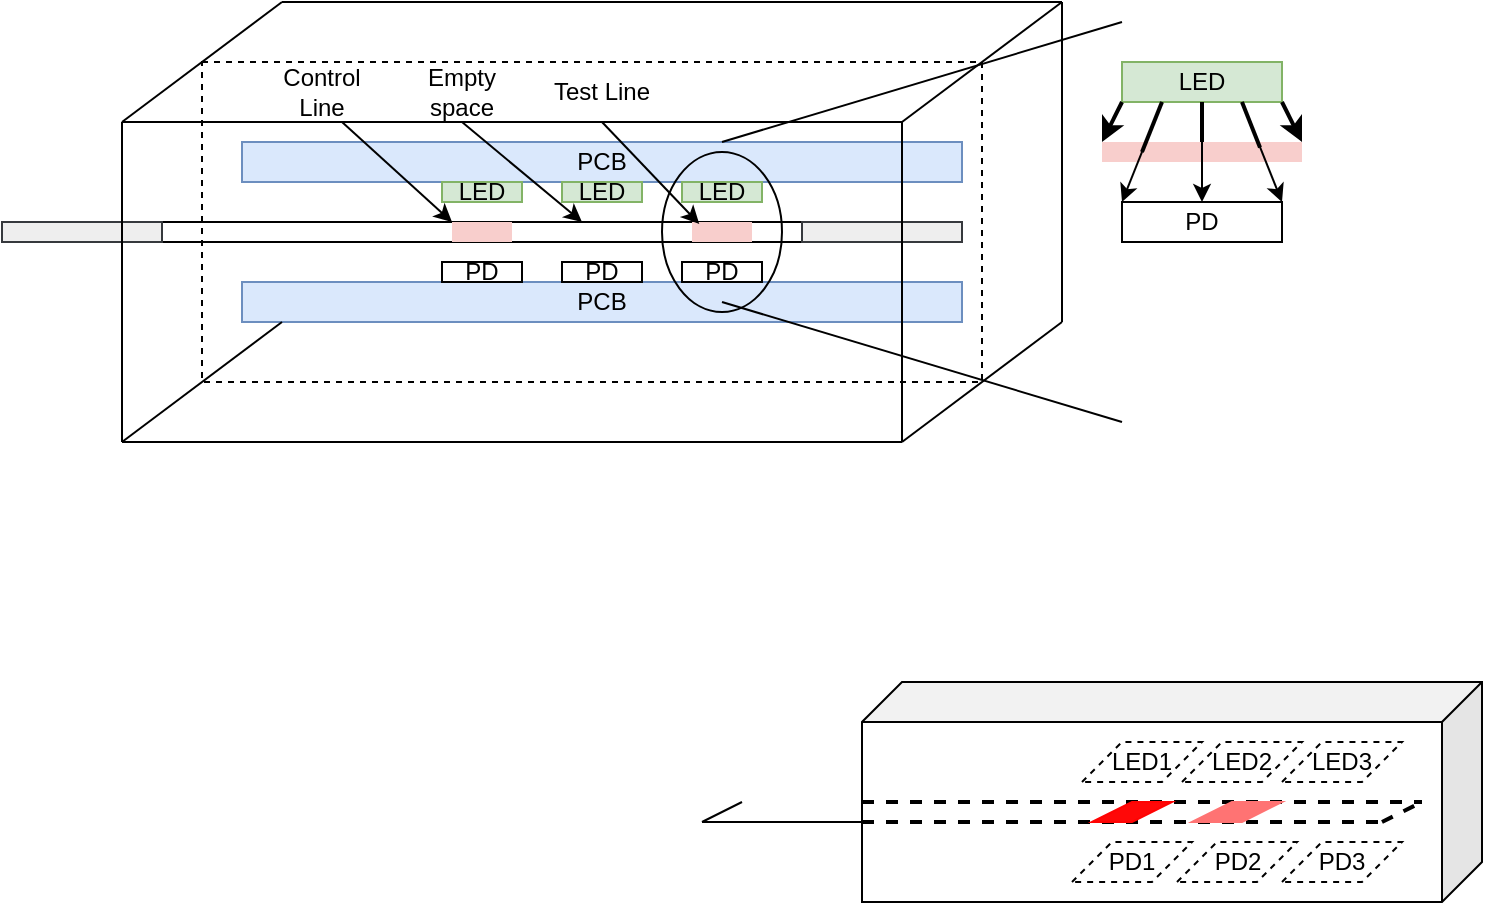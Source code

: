 <mxfile version="24.8.4">
  <diagram name="Page-1" id="j7T6NGG3GoHsyrLyzwOY">
    <mxGraphModel dx="1071" dy="130" grid="1" gridSize="10" guides="1" tooltips="1" connect="1" arrows="1" fold="1" page="1" pageScale="1" pageWidth="850" pageHeight="1100" math="0" shadow="0">
      <root>
        <mxCell id="0" />
        <mxCell id="1" parent="0" />
        <mxCell id="QMfvay3PGGada1sOEVhF-32" value="" style="endArrow=none;html=1;rounded=0;exitX=0;exitY=0;exitDx=0;exitDy=0;" edge="1" parent="1">
          <mxGeometry width="50" height="50" relative="1" as="geometry">
            <mxPoint x="-20.0" y="110.0" as="sourcePoint" />
            <mxPoint x="60" y="50" as="targetPoint" />
          </mxGeometry>
        </mxCell>
        <mxCell id="QMfvay3PGGada1sOEVhF-35" value="" style="group" vertex="1" connectable="0" parent="1">
          <mxGeometry x="270" y="390" width="390" height="110" as="geometry" />
        </mxCell>
        <mxCell id="mrA0lmvgg_kLuKlWX1mX-6" value="" style="shape=cube;whiteSpace=wrap;html=1;boundedLbl=1;backgroundOutline=1;darkOpacity=0.05;darkOpacity2=0.1;fillColor=none;direction=east;flipH=1;" parent="QMfvay3PGGada1sOEVhF-35" vertex="1">
          <mxGeometry x="80" width="310" height="110" as="geometry" />
        </mxCell>
        <mxCell id="mrA0lmvgg_kLuKlWX1mX-8" value="LED1" style="shape=parallelogram;perimeter=parallelogramPerimeter;whiteSpace=wrap;html=1;fixedSize=1;dashed=1;" parent="QMfvay3PGGada1sOEVhF-35" vertex="1">
          <mxGeometry x="190" y="30" width="60" height="20" as="geometry" />
        </mxCell>
        <mxCell id="mrA0lmvgg_kLuKlWX1mX-9" value="LED2" style="shape=parallelogram;perimeter=parallelogramPerimeter;whiteSpace=wrap;html=1;fixedSize=1;dashed=1;" parent="QMfvay3PGGada1sOEVhF-35" vertex="1">
          <mxGeometry x="240" y="30" width="60" height="20" as="geometry" />
        </mxCell>
        <mxCell id="mrA0lmvgg_kLuKlWX1mX-10" value="LED3" style="shape=parallelogram;perimeter=parallelogramPerimeter;whiteSpace=wrap;html=1;fixedSize=1;dashed=1;" parent="QMfvay3PGGada1sOEVhF-35" vertex="1">
          <mxGeometry x="290" y="30" width="60" height="20" as="geometry" />
        </mxCell>
        <mxCell id="mrA0lmvgg_kLuKlWX1mX-12" value="PD1" style="shape=parallelogram;perimeter=parallelogramPerimeter;whiteSpace=wrap;html=1;fixedSize=1;dashed=1;" parent="QMfvay3PGGada1sOEVhF-35" vertex="1">
          <mxGeometry x="185" y="80" width="60" height="20" as="geometry" />
        </mxCell>
        <mxCell id="mrA0lmvgg_kLuKlWX1mX-13" value="PD2" style="shape=parallelogram;perimeter=parallelogramPerimeter;whiteSpace=wrap;html=1;fixedSize=1;dashed=1;" parent="QMfvay3PGGada1sOEVhF-35" vertex="1">
          <mxGeometry x="237.5" y="80" width="60" height="20" as="geometry" />
        </mxCell>
        <mxCell id="mrA0lmvgg_kLuKlWX1mX-14" value="PD3" style="shape=parallelogram;perimeter=parallelogramPerimeter;whiteSpace=wrap;html=1;fixedSize=1;dashed=1;" parent="QMfvay3PGGada1sOEVhF-35" vertex="1">
          <mxGeometry x="290" y="80" width="60" height="20" as="geometry" />
        </mxCell>
        <mxCell id="mrA0lmvgg_kLuKlWX1mX-22" value="" style="endArrow=none;dashed=1;html=1;strokeWidth=2;rounded=0;" parent="QMfvay3PGGada1sOEVhF-35" edge="1">
          <mxGeometry width="50" height="50" relative="1" as="geometry">
            <mxPoint x="80" y="60" as="sourcePoint" />
            <mxPoint x="360" y="60" as="targetPoint" />
          </mxGeometry>
        </mxCell>
        <mxCell id="mrA0lmvgg_kLuKlWX1mX-23" value="&lt;span style=&quot;color: rgba(0, 0, 0, 0); font-family: monospace; font-size: 0px; text-align: start; background-color: rgb(251, 251, 251);&quot;&gt;%3CmxGraphModel%3E%3Croot%3E%3CmxCell%20id%3D%220%22%2F%3E%3CmxCell%20id%3D%221%22%20parent%3D%220%22%2F%3E%3CmxCell%20id%3D%222%22%20value%3D%22%22%20style%3D%22endArrow%3Dnone%3Bdashed%3D1%3Bhtml%3D1%3BdashPattern%3D1%203%3BstrokeWidth%3D2%3Brounded%3D0%3B%22%20edge%3D%221%22%20parent%3D%221%22%3E%3CmxGeometry%20width%3D%2250%22%20height%3D%2250%22%20relative%3D%221%22%20as%3D%22geometry%22%3E%3CmxPoint%20x%3D%22480%22%20y%3D%22360%22%20as%3D%22sourcePoint%22%2F%3E%3CmxPoint%20x%3D%22760%22%20y%3D%22360%22%20as%3D%22targetPoint%22%2F%3E%3C%2FmxGeometry%3E%3C%2FmxCell%3E%3C%2Froot%3E%3C%2FmxGraphModel%3E&lt;/span&gt;" style="edgeLabel;html=1;align=center;verticalAlign=middle;resizable=0;points=[];" parent="mrA0lmvgg_kLuKlWX1mX-22" vertex="1" connectable="0">
          <mxGeometry x="-0.611" y="-3" relative="1" as="geometry">
            <mxPoint x="16" as="offset" />
          </mxGeometry>
        </mxCell>
        <mxCell id="mrA0lmvgg_kLuKlWX1mX-24" value="" style="endArrow=none;dashed=1;html=1;strokeWidth=2;rounded=0;" parent="QMfvay3PGGada1sOEVhF-35" edge="1">
          <mxGeometry width="50" height="50" relative="1" as="geometry">
            <mxPoint x="80" y="70" as="sourcePoint" />
            <mxPoint x="340" y="70" as="targetPoint" />
          </mxGeometry>
        </mxCell>
        <mxCell id="mrA0lmvgg_kLuKlWX1mX-25" value="&lt;span style=&quot;color: rgba(0, 0, 0, 0); font-family: monospace; font-size: 0px; text-align: start; background-color: rgb(251, 251, 251);&quot;&gt;%3CmxGraphModel%3E%3Croot%3E%3CmxCell%20id%3D%220%22%2F%3E%3CmxCell%20id%3D%221%22%20parent%3D%220%22%2F%3E%3CmxCell%20id%3D%222%22%20value%3D%22%22%20style%3D%22endArrow%3Dnone%3Bdashed%3D1%3Bhtml%3D1%3BdashPattern%3D1%203%3BstrokeWidth%3D2%3Brounded%3D0%3B%22%20edge%3D%221%22%20parent%3D%221%22%3E%3CmxGeometry%20width%3D%2250%22%20height%3D%2250%22%20relative%3D%221%22%20as%3D%22geometry%22%3E%3CmxPoint%20x%3D%22480%22%20y%3D%22360%22%20as%3D%22sourcePoint%22%2F%3E%3CmxPoint%20x%3D%22760%22%20y%3D%22360%22%20as%3D%22targetPoint%22%2F%3E%3C%2FmxGeometry%3E%3C%2FmxCell%3E%3C%2Froot%3E%3C%2FmxGraphModel%3E&lt;/span&gt;" style="edgeLabel;html=1;align=center;verticalAlign=middle;resizable=0;points=[];" parent="mrA0lmvgg_kLuKlWX1mX-24" vertex="1" connectable="0">
          <mxGeometry x="-0.611" y="-3" relative="1" as="geometry">
            <mxPoint x="16" as="offset" />
          </mxGeometry>
        </mxCell>
        <mxCell id="mrA0lmvgg_kLuKlWX1mX-30" value="" style="endArrow=none;dashed=1;html=1;strokeWidth=2;rounded=0;" parent="QMfvay3PGGada1sOEVhF-35" edge="1">
          <mxGeometry width="50" height="50" relative="1" as="geometry">
            <mxPoint x="340" y="70" as="sourcePoint" />
            <mxPoint x="360" y="60" as="targetPoint" />
          </mxGeometry>
        </mxCell>
        <mxCell id="mrA0lmvgg_kLuKlWX1mX-31" value="&lt;span style=&quot;color: rgba(0, 0, 0, 0); font-family: monospace; font-size: 0px; text-align: start; background-color: rgb(251, 251, 251);&quot;&gt;%3CmxGraphModel%3E%3Croot%3E%3CmxCell%20id%3D%220%22%2F%3E%3CmxCell%20id%3D%221%22%20parent%3D%220%22%2F%3E%3CmxCell%20id%3D%222%22%20value%3D%22%22%20style%3D%22endArrow%3Dnone%3Bdashed%3D1%3Bhtml%3D1%3BdashPattern%3D1%203%3BstrokeWidth%3D2%3Brounded%3D0%3B%22%20edge%3D%221%22%20parent%3D%221%22%3E%3CmxGeometry%20width%3D%2250%22%20height%3D%2250%22%20relative%3D%221%22%20as%3D%22geometry%22%3E%3CmxPoint%20x%3D%22480%22%20y%3D%22360%22%20as%3D%22sourcePoint%22%2F%3E%3CmxPoint%20x%3D%22760%22%20y%3D%22360%22%20as%3D%22targetPoint%22%2F%3E%3C%2FmxGeometry%3E%3C%2FmxCell%3E%3C%2Froot%3E%3C%2FmxGraphModel%3E&lt;/span&gt;" style="edgeLabel;html=1;align=center;verticalAlign=middle;resizable=0;points=[];" parent="mrA0lmvgg_kLuKlWX1mX-30" vertex="1" connectable="0">
          <mxGeometry x="-0.611" y="-3" relative="1" as="geometry">
            <mxPoint x="16" as="offset" />
          </mxGeometry>
        </mxCell>
        <mxCell id="mrA0lmvgg_kLuKlWX1mX-34" value="" style="endArrow=none;html=1;rounded=0;" parent="QMfvay3PGGada1sOEVhF-35" edge="1">
          <mxGeometry width="50" height="50" relative="1" as="geometry">
            <mxPoint x="20" y="70" as="sourcePoint" />
            <mxPoint x="80" y="70" as="targetPoint" />
            <Array as="points">
              <mxPoint y="70" />
            </Array>
          </mxGeometry>
        </mxCell>
        <mxCell id="mrA0lmvgg_kLuKlWX1mX-35" value="" style="endArrow=none;html=1;rounded=0;" parent="QMfvay3PGGada1sOEVhF-35" edge="1">
          <mxGeometry width="50" height="50" relative="1" as="geometry">
            <mxPoint y="70" as="sourcePoint" />
            <mxPoint x="20" y="60" as="targetPoint" />
          </mxGeometry>
        </mxCell>
        <mxCell id="mrA0lmvgg_kLuKlWX1mX-37" value="" style="shape=parallelogram;perimeter=parallelogramPerimeter;whiteSpace=wrap;html=1;fixedSize=1;strokeColor=#FF0303;fillColor=#FF0808;" parent="QMfvay3PGGada1sOEVhF-35" vertex="1">
          <mxGeometry x="195" y="60" width="40" height="10" as="geometry" />
        </mxCell>
        <mxCell id="mrA0lmvgg_kLuKlWX1mX-40" value="" style="shape=parallelogram;perimeter=parallelogramPerimeter;whiteSpace=wrap;html=1;fixedSize=1;strokeColor=#FF7373;fillColor=#FF7373;" parent="QMfvay3PGGada1sOEVhF-35" vertex="1">
          <mxGeometry x="245" y="60" width="45" height="10" as="geometry" />
        </mxCell>
        <mxCell id="QMfvay3PGGada1sOEVhF-36" value="" style="endArrow=none;html=1;rounded=0;" edge="1" parent="1">
          <mxGeometry width="50" height="50" relative="1" as="geometry">
            <mxPoint x="450" y="210" as="sourcePoint" />
            <mxPoint x="450" y="50" as="targetPoint" />
          </mxGeometry>
        </mxCell>
        <mxCell id="QMfvay3PGGada1sOEVhF-37" value="" style="endArrow=none;html=1;rounded=0;" edge="1" parent="1">
          <mxGeometry width="50" height="50" relative="1" as="geometry">
            <mxPoint x="60" y="50" as="sourcePoint" />
            <mxPoint x="450" y="50" as="targetPoint" />
          </mxGeometry>
        </mxCell>
        <mxCell id="QMfvay3PGGada1sOEVhF-40" value="PCB" style="rounded=0;whiteSpace=wrap;html=1;fillColor=#dae8fc;strokeColor=#6c8ebf;" vertex="1" parent="1">
          <mxGeometry x="40" y="120" width="360" height="20" as="geometry" />
        </mxCell>
        <mxCell id="QMfvay3PGGada1sOEVhF-41" value="LED" style="rounded=0;whiteSpace=wrap;html=1;fillColor=#d5e8d4;strokeColor=#82b366;" vertex="1" parent="1">
          <mxGeometry x="260" y="140" width="40" height="10" as="geometry" />
        </mxCell>
        <mxCell id="QMfvay3PGGada1sOEVhF-42" value="LED" style="rounded=0;whiteSpace=wrap;html=1;fillColor=#d5e8d4;strokeColor=#82b366;" vertex="1" parent="1">
          <mxGeometry x="200" y="140" width="40" height="10" as="geometry" />
        </mxCell>
        <mxCell id="QMfvay3PGGada1sOEVhF-43" value="LED" style="rounded=0;whiteSpace=wrap;html=1;fillColor=#d5e8d4;strokeColor=#82b366;" vertex="1" parent="1">
          <mxGeometry x="140" y="140" width="40" height="10" as="geometry" />
        </mxCell>
        <mxCell id="QMfvay3PGGada1sOEVhF-44" value="PCB" style="rounded=0;whiteSpace=wrap;html=1;fillColor=#dae8fc;strokeColor=#6c8ebf;" vertex="1" parent="1">
          <mxGeometry x="40" y="190" width="360" height="20" as="geometry" />
        </mxCell>
        <mxCell id="QMfvay3PGGada1sOEVhF-45" value="PD" style="rounded=0;whiteSpace=wrap;html=1;" vertex="1" parent="1">
          <mxGeometry x="140" y="180" width="40" height="10" as="geometry" />
        </mxCell>
        <mxCell id="QMfvay3PGGada1sOEVhF-46" value="" style="rounded=0;whiteSpace=wrap;html=1;" vertex="1" parent="1">
          <mxGeometry y="160" width="320" height="10" as="geometry" />
        </mxCell>
        <mxCell id="QMfvay3PGGada1sOEVhF-47" value="PD" style="rounded=0;whiteSpace=wrap;html=1;" vertex="1" parent="1">
          <mxGeometry x="200" y="180" width="40" height="10" as="geometry" />
        </mxCell>
        <mxCell id="QMfvay3PGGada1sOEVhF-48" value="PD" style="rounded=0;whiteSpace=wrap;html=1;" vertex="1" parent="1">
          <mxGeometry x="260" y="180" width="40" height="10" as="geometry" />
        </mxCell>
        <mxCell id="QMfvay3PGGada1sOEVhF-49" value="" style="rounded=0;whiteSpace=wrap;html=1;fillColor=#f8cecc;strokeColor=none;" vertex="1" parent="1">
          <mxGeometry x="145" y="160" width="30" height="10" as="geometry" />
        </mxCell>
        <mxCell id="QMfvay3PGGada1sOEVhF-50" value="" style="rounded=0;whiteSpace=wrap;html=1;fillColor=#f8cecc;strokeColor=none;" vertex="1" parent="1">
          <mxGeometry x="265" y="160" width="30" height="10" as="geometry" />
        </mxCell>
        <mxCell id="QMfvay3PGGada1sOEVhF-51" value="" style="endArrow=classic;html=1;rounded=0;entryX=0;entryY=0;entryDx=0;entryDy=0;" edge="1" parent="1" target="QMfvay3PGGada1sOEVhF-49">
          <mxGeometry width="50" height="50" relative="1" as="geometry">
            <mxPoint x="90" y="110" as="sourcePoint" />
            <mxPoint x="160" y="170" as="targetPoint" />
          </mxGeometry>
        </mxCell>
        <mxCell id="QMfvay3PGGada1sOEVhF-52" value="" style="endArrow=classic;html=1;rounded=0;entryX=0.121;entryY=0.1;entryDx=0;entryDy=0;entryPerimeter=0;" edge="1" parent="1" target="QMfvay3PGGada1sOEVhF-50">
          <mxGeometry width="50" height="50" relative="1" as="geometry">
            <mxPoint x="220" y="110" as="sourcePoint" />
            <mxPoint x="280" y="170" as="targetPoint" />
          </mxGeometry>
        </mxCell>
        <mxCell id="QMfvay3PGGada1sOEVhF-53" value="" style="endArrow=classic;html=1;rounded=0;" edge="1" parent="1">
          <mxGeometry width="50" height="50" relative="1" as="geometry">
            <mxPoint x="150" y="110" as="sourcePoint" />
            <mxPoint x="210" y="160" as="targetPoint" />
          </mxGeometry>
        </mxCell>
        <mxCell id="QMfvay3PGGada1sOEVhF-54" value="Control Line" style="text;html=1;align=center;verticalAlign=middle;whiteSpace=wrap;rounded=0;" vertex="1" parent="1">
          <mxGeometry x="50" y="80" width="60" height="30" as="geometry" />
        </mxCell>
        <mxCell id="QMfvay3PGGada1sOEVhF-55" value="Test Line" style="text;html=1;align=center;verticalAlign=middle;whiteSpace=wrap;rounded=0;" vertex="1" parent="1">
          <mxGeometry x="190" y="80" width="60" height="30" as="geometry" />
        </mxCell>
        <mxCell id="QMfvay3PGGada1sOEVhF-56" value="Empty space" style="text;html=1;align=center;verticalAlign=middle;whiteSpace=wrap;rounded=0;" vertex="1" parent="1">
          <mxGeometry x="120" y="80" width="60" height="30" as="geometry" />
        </mxCell>
        <mxCell id="QMfvay3PGGada1sOEVhF-57" value="" style="rounded=0;whiteSpace=wrap;html=1;fillColor=#eeeeee;strokeColor=#36393d;" vertex="1" parent="1">
          <mxGeometry x="320" y="160" width="80" height="10" as="geometry" />
        </mxCell>
        <mxCell id="QMfvay3PGGada1sOEVhF-58" value="" style="rounded=0;whiteSpace=wrap;html=1;fillColor=#eeeeee;strokeColor=#36393d;" vertex="1" parent="1">
          <mxGeometry x="-80" y="160" width="80" height="10" as="geometry" />
        </mxCell>
        <mxCell id="QMfvay3PGGada1sOEVhF-59" value="" style="rounded=0;whiteSpace=wrap;html=1;fillColor=none;dashed=1;" vertex="1" parent="1">
          <mxGeometry x="20" y="80" width="390" height="160" as="geometry" />
        </mxCell>
        <mxCell id="QMfvay3PGGada1sOEVhF-81" value="" style="endArrow=none;html=1;rounded=0;exitX=0;exitY=0;exitDx=0;exitDy=0;" edge="1" parent="1">
          <mxGeometry width="50" height="50" relative="1" as="geometry">
            <mxPoint x="370.0" y="110.0" as="sourcePoint" />
            <mxPoint x="450" y="50" as="targetPoint" />
          </mxGeometry>
        </mxCell>
        <mxCell id="QMfvay3PGGada1sOEVhF-82" value="" style="endArrow=none;html=1;rounded=0;exitX=0;exitY=0;exitDx=0;exitDy=0;" edge="1" parent="1">
          <mxGeometry width="50" height="50" relative="1" as="geometry">
            <mxPoint x="370.0" y="270.0" as="sourcePoint" />
            <mxPoint x="450" y="210" as="targetPoint" />
          </mxGeometry>
        </mxCell>
        <mxCell id="QMfvay3PGGada1sOEVhF-83" value="" style="endArrow=none;html=1;rounded=0;exitX=0;exitY=0;exitDx=0;exitDy=0;" edge="1" parent="1">
          <mxGeometry width="50" height="50" relative="1" as="geometry">
            <mxPoint x="-20.0" y="270.0" as="sourcePoint" />
            <mxPoint x="60" y="210" as="targetPoint" />
          </mxGeometry>
        </mxCell>
        <mxCell id="QMfvay3PGGada1sOEVhF-84" value="" style="endArrow=none;html=1;rounded=0;" edge="1" parent="1">
          <mxGeometry width="50" height="50" relative="1" as="geometry">
            <mxPoint x="-20" y="270" as="sourcePoint" />
            <mxPoint x="370" y="270" as="targetPoint" />
          </mxGeometry>
        </mxCell>
        <mxCell id="QMfvay3PGGada1sOEVhF-85" value="" style="endArrow=none;html=1;rounded=0;" edge="1" parent="1">
          <mxGeometry width="50" height="50" relative="1" as="geometry">
            <mxPoint x="-20" y="110" as="sourcePoint" />
            <mxPoint x="370" y="110" as="targetPoint" />
          </mxGeometry>
        </mxCell>
        <mxCell id="QMfvay3PGGada1sOEVhF-86" value="" style="endArrow=none;html=1;rounded=0;" edge="1" parent="1">
          <mxGeometry width="50" height="50" relative="1" as="geometry">
            <mxPoint x="370" y="270" as="sourcePoint" />
            <mxPoint x="370" y="110" as="targetPoint" />
          </mxGeometry>
        </mxCell>
        <mxCell id="QMfvay3PGGada1sOEVhF-87" value="" style="endArrow=none;html=1;rounded=0;" edge="1" parent="1">
          <mxGeometry width="50" height="50" relative="1" as="geometry">
            <mxPoint x="-20" y="270" as="sourcePoint" />
            <mxPoint x="-20" y="110" as="targetPoint" />
          </mxGeometry>
        </mxCell>
        <mxCell id="QMfvay3PGGada1sOEVhF-94" value="" style="ellipse;whiteSpace=wrap;html=1;fillColor=none;" vertex="1" parent="1">
          <mxGeometry x="250" y="125" width="60" height="80" as="geometry" />
        </mxCell>
        <mxCell id="QMfvay3PGGada1sOEVhF-95" value="" style="endArrow=none;html=1;rounded=0;" edge="1" parent="1">
          <mxGeometry width="50" height="50" relative="1" as="geometry">
            <mxPoint x="280" y="120" as="sourcePoint" />
            <mxPoint x="480" y="60" as="targetPoint" />
          </mxGeometry>
        </mxCell>
        <mxCell id="QMfvay3PGGada1sOEVhF-96" value="" style="endArrow=none;html=1;rounded=0;" edge="1" parent="1">
          <mxGeometry width="50" height="50" relative="1" as="geometry">
            <mxPoint x="280" y="200" as="sourcePoint" />
            <mxPoint x="480" y="260" as="targetPoint" />
          </mxGeometry>
        </mxCell>
        <mxCell id="QMfvay3PGGada1sOEVhF-97" value="LED" style="rounded=0;whiteSpace=wrap;html=1;fillColor=#d5e8d4;strokeColor=#82b366;" vertex="1" parent="1">
          <mxGeometry x="480" y="80" width="80" height="20" as="geometry" />
        </mxCell>
        <mxCell id="QMfvay3PGGada1sOEVhF-98" value="" style="rounded=0;whiteSpace=wrap;html=1;fillColor=#f8cecc;strokeColor=none;" vertex="1" parent="1">
          <mxGeometry x="470" y="120" width="100" height="10" as="geometry" />
        </mxCell>
        <mxCell id="QMfvay3PGGada1sOEVhF-99" value="PD" style="rounded=0;whiteSpace=wrap;html=1;" vertex="1" parent="1">
          <mxGeometry x="480" y="150" width="80" height="20" as="geometry" />
        </mxCell>
        <mxCell id="QMfvay3PGGada1sOEVhF-100" value="" style="endArrow=classic;html=1;rounded=0;exitX=0;exitY=1;exitDx=0;exitDy=0;entryX=0;entryY=0;entryDx=0;entryDy=0;strokeWidth=2;" edge="1" parent="1" source="QMfvay3PGGada1sOEVhF-97" target="QMfvay3PGGada1sOEVhF-98">
          <mxGeometry width="50" height="50" relative="1" as="geometry">
            <mxPoint x="450" y="160" as="sourcePoint" />
            <mxPoint x="500" y="110" as="targetPoint" />
          </mxGeometry>
        </mxCell>
        <mxCell id="QMfvay3PGGada1sOEVhF-106" value="" style="endArrow=classic;html=1;rounded=0;entryX=1;entryY=0;entryDx=0;entryDy=0;strokeWidth=2;" edge="1" parent="1" target="QMfvay3PGGada1sOEVhF-98">
          <mxGeometry width="50" height="50" relative="1" as="geometry">
            <mxPoint x="560" y="100" as="sourcePoint" />
            <mxPoint x="559.52" y="130" as="targetPoint" />
          </mxGeometry>
        </mxCell>
        <mxCell id="QMfvay3PGGada1sOEVhF-111" value="" style="endArrow=classic;html=1;rounded=0;entryX=1;entryY=0;entryDx=0;entryDy=0;exitX=0.75;exitY=1;exitDx=0;exitDy=0;" edge="1" parent="1" source="QMfvay3PGGada1sOEVhF-97" target="QMfvay3PGGada1sOEVhF-99">
          <mxGeometry width="50" height="50" relative="1" as="geometry">
            <mxPoint x="515" y="110" as="sourcePoint" />
            <mxPoint x="503" y="131" as="targetPoint" />
          </mxGeometry>
        </mxCell>
        <mxCell id="QMfvay3PGGada1sOEVhF-112" value="" style="endArrow=classic;html=1;rounded=0;exitX=0.5;exitY=1;exitDx=0;exitDy=0;entryX=0.5;entryY=0;entryDx=0;entryDy=0;strokeWidth=1;" edge="1" parent="1" source="QMfvay3PGGada1sOEVhF-97" target="QMfvay3PGGada1sOEVhF-99">
          <mxGeometry width="50" height="50" relative="1" as="geometry">
            <mxPoint x="500" y="240" as="sourcePoint" />
            <mxPoint x="550" y="190" as="targetPoint" />
          </mxGeometry>
        </mxCell>
        <mxCell id="QMfvay3PGGada1sOEVhF-115" value="" style="endArrow=none;html=1;rounded=0;entryX=0.25;entryY=1;entryDx=0;entryDy=0;exitX=0;exitY=0;exitDx=0;exitDy=0;endFill=0;startArrow=classic;startFill=1;" edge="1" parent="1" source="QMfvay3PGGada1sOEVhF-99" target="QMfvay3PGGada1sOEVhF-97">
          <mxGeometry width="50" height="50" relative="1" as="geometry">
            <mxPoint x="470" y="250" as="sourcePoint" />
            <mxPoint x="520" y="200" as="targetPoint" />
          </mxGeometry>
        </mxCell>
        <mxCell id="QMfvay3PGGada1sOEVhF-116" value="" style="endArrow=none;html=1;rounded=0;entryX=0.25;entryY=1;entryDx=0;entryDy=0;strokeWidth=2;" edge="1" parent="1" target="QMfvay3PGGada1sOEVhF-97">
          <mxGeometry width="50" height="50" relative="1" as="geometry">
            <mxPoint x="490" y="125" as="sourcePoint" />
            <mxPoint x="520" y="200" as="targetPoint" />
          </mxGeometry>
        </mxCell>
        <mxCell id="QMfvay3PGGada1sOEVhF-118" value="" style="endArrow=none;html=1;rounded=0;entryX=0.75;entryY=1;entryDx=0;entryDy=0;strokeWidth=2;exitX=0.79;exitY=0.28;exitDx=0;exitDy=0;exitPerimeter=0;" edge="1" parent="1" source="QMfvay3PGGada1sOEVhF-98" target="QMfvay3PGGada1sOEVhF-97">
          <mxGeometry width="50" height="50" relative="1" as="geometry">
            <mxPoint x="550" y="127" as="sourcePoint" />
            <mxPoint x="540" y="100" as="targetPoint" />
          </mxGeometry>
        </mxCell>
        <mxCell id="QMfvay3PGGada1sOEVhF-119" value="" style="endArrow=none;html=1;rounded=0;entryX=0.5;entryY=1;entryDx=0;entryDy=0;strokeWidth=2;" edge="1" parent="1" target="QMfvay3PGGada1sOEVhF-97">
          <mxGeometry width="50" height="50" relative="1" as="geometry">
            <mxPoint x="520" y="120" as="sourcePoint" />
            <mxPoint x="520" y="180" as="targetPoint" />
          </mxGeometry>
        </mxCell>
      </root>
    </mxGraphModel>
  </diagram>
</mxfile>
